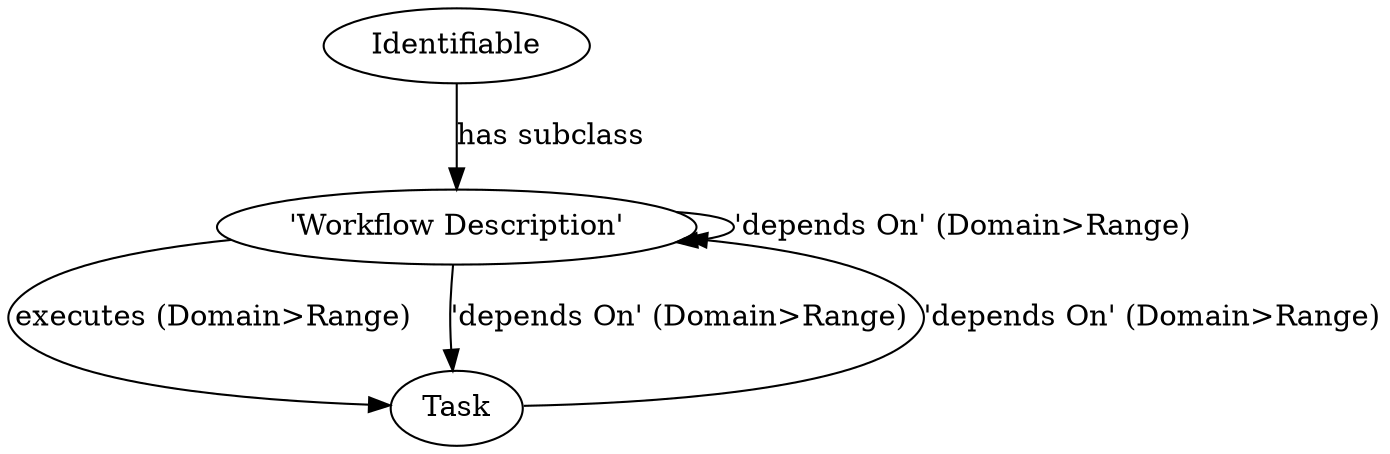 digraph g {
	"'Workflow Description'" -> "'Workflow Description'" [label="'depends On' (Domain>Range)"]
	"Task" -> "'Workflow Description'" [label="'depends On' (Domain>Range)"]
	"'Workflow Description'" -> "Task" [label="executes (Domain>Range)"]
	"Identifiable" -> "'Workflow Description'" [label="has subclass"]
	"'Workflow Description'" -> "Task" [label="'depends On' (Domain>Range)"]
}

